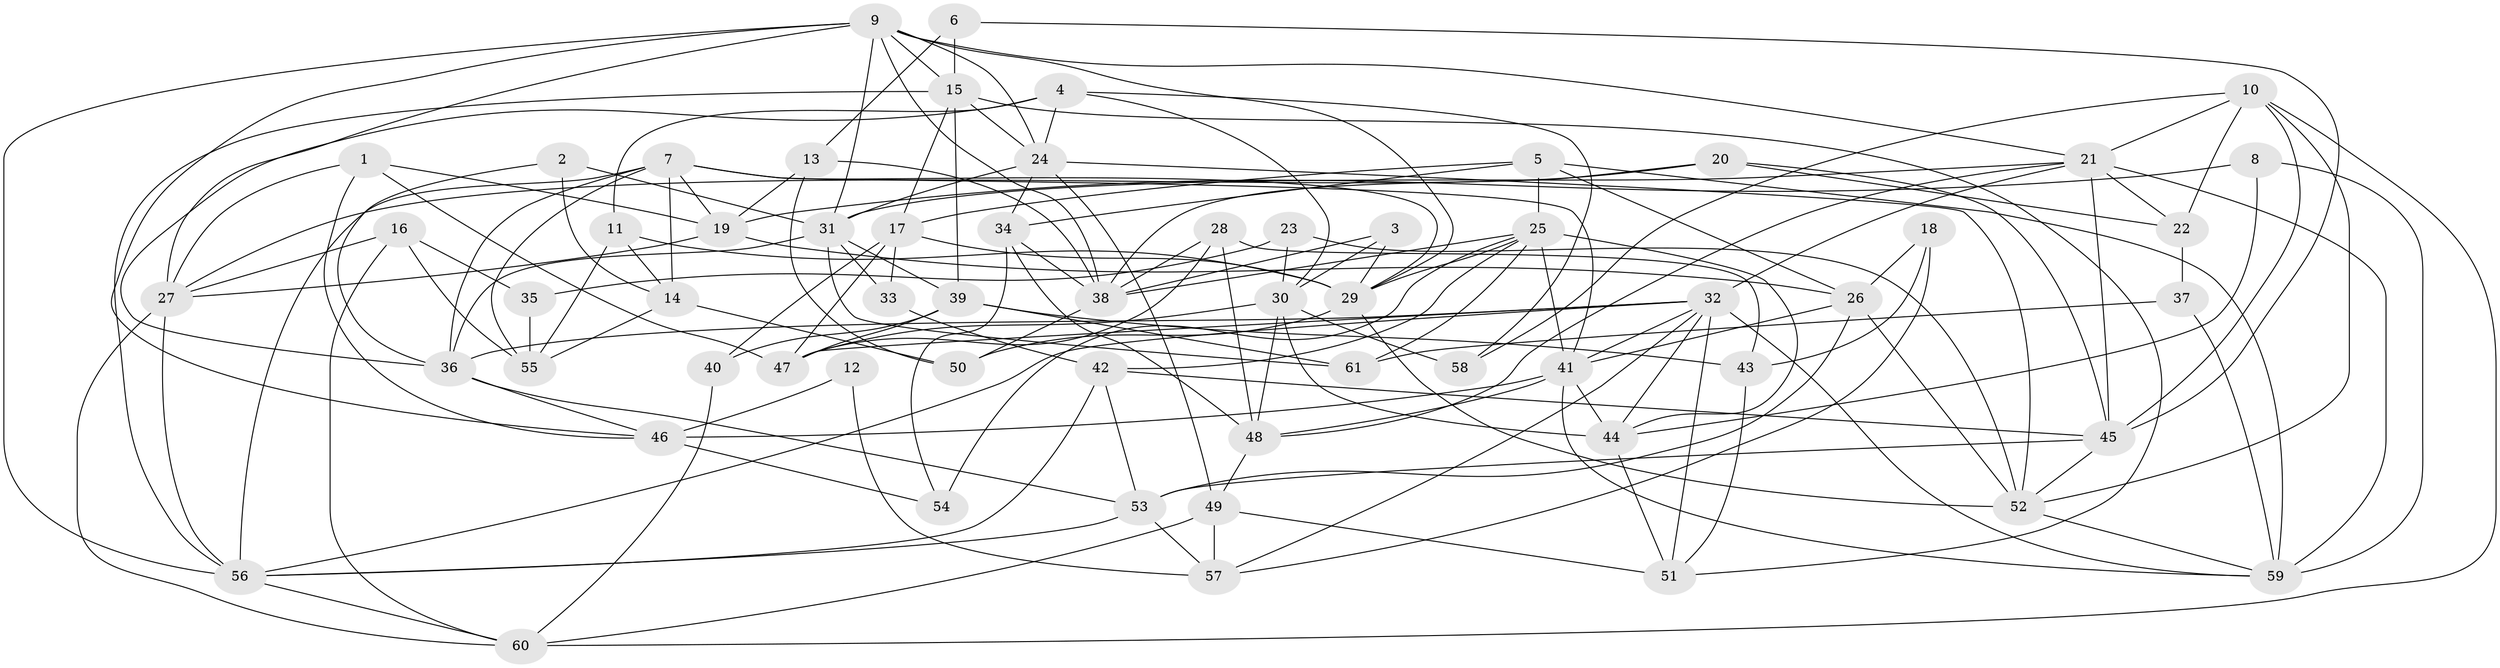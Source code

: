 // original degree distribution, {4: 0.30578512396694213, 5: 0.15702479338842976, 7: 0.024793388429752067, 2: 0.12396694214876033, 3: 0.2644628099173554, 6: 0.10743801652892562, 8: 0.01652892561983471}
// Generated by graph-tools (version 1.1) at 2025/02/03/09/25 03:02:05]
// undirected, 61 vertices, 163 edges
graph export_dot {
graph [start="1"]
  node [color=gray90,style=filled];
  1;
  2;
  3;
  4;
  5;
  6;
  7;
  8;
  9;
  10;
  11;
  12;
  13;
  14;
  15;
  16;
  17;
  18;
  19;
  20;
  21;
  22;
  23;
  24;
  25;
  26;
  27;
  28;
  29;
  30;
  31;
  32;
  33;
  34;
  35;
  36;
  37;
  38;
  39;
  40;
  41;
  42;
  43;
  44;
  45;
  46;
  47;
  48;
  49;
  50;
  51;
  52;
  53;
  54;
  55;
  56;
  57;
  58;
  59;
  60;
  61;
  1 -- 19 [weight=1.0];
  1 -- 27 [weight=1.0];
  1 -- 46 [weight=1.0];
  1 -- 47 [weight=1.0];
  2 -- 14 [weight=1.0];
  2 -- 31 [weight=1.0];
  2 -- 36 [weight=1.0];
  3 -- 29 [weight=1.0];
  3 -- 30 [weight=1.0];
  3 -- 38 [weight=1.0];
  4 -- 11 [weight=2.0];
  4 -- 24 [weight=1.0];
  4 -- 30 [weight=1.0];
  4 -- 36 [weight=1.0];
  4 -- 58 [weight=1.0];
  5 -- 17 [weight=1.0];
  5 -- 25 [weight=1.0];
  5 -- 26 [weight=1.0];
  5 -- 34 [weight=1.0];
  5 -- 59 [weight=1.0];
  6 -- 13 [weight=1.0];
  6 -- 15 [weight=1.0];
  6 -- 45 [weight=1.0];
  7 -- 14 [weight=1.0];
  7 -- 19 [weight=1.0];
  7 -- 29 [weight=1.0];
  7 -- 36 [weight=1.0];
  7 -- 41 [weight=1.0];
  7 -- 55 [weight=1.0];
  7 -- 56 [weight=1.0];
  8 -- 19 [weight=1.0];
  8 -- 44 [weight=1.0];
  8 -- 59 [weight=1.0];
  9 -- 15 [weight=1.0];
  9 -- 21 [weight=1.0];
  9 -- 24 [weight=1.0];
  9 -- 27 [weight=1.0];
  9 -- 29 [weight=1.0];
  9 -- 31 [weight=2.0];
  9 -- 38 [weight=1.0];
  9 -- 46 [weight=1.0];
  9 -- 56 [weight=1.0];
  10 -- 21 [weight=1.0];
  10 -- 22 [weight=1.0];
  10 -- 45 [weight=1.0];
  10 -- 52 [weight=1.0];
  10 -- 58 [weight=1.0];
  10 -- 60 [weight=1.0];
  11 -- 14 [weight=1.0];
  11 -- 29 [weight=2.0];
  11 -- 55 [weight=1.0];
  12 -- 46 [weight=1.0];
  12 -- 57 [weight=1.0];
  13 -- 19 [weight=1.0];
  13 -- 38 [weight=2.0];
  13 -- 50 [weight=1.0];
  14 -- 50 [weight=1.0];
  14 -- 55 [weight=1.0];
  15 -- 17 [weight=1.0];
  15 -- 24 [weight=1.0];
  15 -- 39 [weight=1.0];
  15 -- 51 [weight=1.0];
  15 -- 56 [weight=1.0];
  16 -- 27 [weight=1.0];
  16 -- 35 [weight=1.0];
  16 -- 55 [weight=1.0];
  16 -- 60 [weight=1.0];
  17 -- 29 [weight=1.0];
  17 -- 33 [weight=1.0];
  17 -- 40 [weight=1.0];
  17 -- 47 [weight=1.0];
  18 -- 26 [weight=1.0];
  18 -- 43 [weight=1.0];
  18 -- 57 [weight=1.0];
  19 -- 26 [weight=1.0];
  19 -- 27 [weight=2.0];
  20 -- 22 [weight=1.0];
  20 -- 27 [weight=1.0];
  20 -- 38 [weight=1.0];
  20 -- 45 [weight=1.0];
  21 -- 22 [weight=1.0];
  21 -- 31 [weight=1.0];
  21 -- 32 [weight=1.0];
  21 -- 45 [weight=1.0];
  21 -- 48 [weight=1.0];
  21 -- 59 [weight=1.0];
  22 -- 37 [weight=1.0];
  23 -- 30 [weight=1.0];
  23 -- 35 [weight=1.0];
  23 -- 52 [weight=1.0];
  24 -- 31 [weight=1.0];
  24 -- 34 [weight=1.0];
  24 -- 49 [weight=1.0];
  24 -- 52 [weight=1.0];
  25 -- 29 [weight=1.0];
  25 -- 38 [weight=1.0];
  25 -- 41 [weight=1.0];
  25 -- 42 [weight=1.0];
  25 -- 44 [weight=1.0];
  25 -- 54 [weight=2.0];
  25 -- 61 [weight=1.0];
  26 -- 41 [weight=1.0];
  26 -- 52 [weight=2.0];
  26 -- 53 [weight=1.0];
  27 -- 56 [weight=1.0];
  27 -- 60 [weight=1.0];
  28 -- 38 [weight=1.0];
  28 -- 43 [weight=1.0];
  28 -- 47 [weight=1.0];
  28 -- 48 [weight=1.0];
  29 -- 50 [weight=1.0];
  29 -- 52 [weight=2.0];
  30 -- 44 [weight=1.0];
  30 -- 47 [weight=1.0];
  30 -- 48 [weight=1.0];
  30 -- 58 [weight=1.0];
  31 -- 33 [weight=2.0];
  31 -- 36 [weight=1.0];
  31 -- 39 [weight=1.0];
  31 -- 61 [weight=1.0];
  32 -- 36 [weight=2.0];
  32 -- 41 [weight=3.0];
  32 -- 44 [weight=1.0];
  32 -- 47 [weight=2.0];
  32 -- 51 [weight=1.0];
  32 -- 56 [weight=1.0];
  32 -- 57 [weight=1.0];
  32 -- 59 [weight=1.0];
  33 -- 42 [weight=1.0];
  34 -- 38 [weight=1.0];
  34 -- 48 [weight=1.0];
  34 -- 54 [weight=1.0];
  35 -- 55 [weight=1.0];
  36 -- 46 [weight=1.0];
  36 -- 53 [weight=1.0];
  37 -- 59 [weight=1.0];
  37 -- 61 [weight=1.0];
  38 -- 50 [weight=1.0];
  39 -- 40 [weight=1.0];
  39 -- 43 [weight=1.0];
  39 -- 47 [weight=1.0];
  39 -- 61 [weight=1.0];
  40 -- 60 [weight=1.0];
  41 -- 44 [weight=1.0];
  41 -- 46 [weight=1.0];
  41 -- 48 [weight=1.0];
  41 -- 59 [weight=1.0];
  42 -- 45 [weight=1.0];
  42 -- 53 [weight=1.0];
  42 -- 56 [weight=1.0];
  43 -- 51 [weight=1.0];
  44 -- 51 [weight=2.0];
  45 -- 52 [weight=1.0];
  45 -- 53 [weight=1.0];
  46 -- 54 [weight=2.0];
  48 -- 49 [weight=1.0];
  49 -- 51 [weight=1.0];
  49 -- 57 [weight=1.0];
  49 -- 60 [weight=1.0];
  52 -- 59 [weight=1.0];
  53 -- 56 [weight=1.0];
  53 -- 57 [weight=1.0];
  56 -- 60 [weight=1.0];
}
